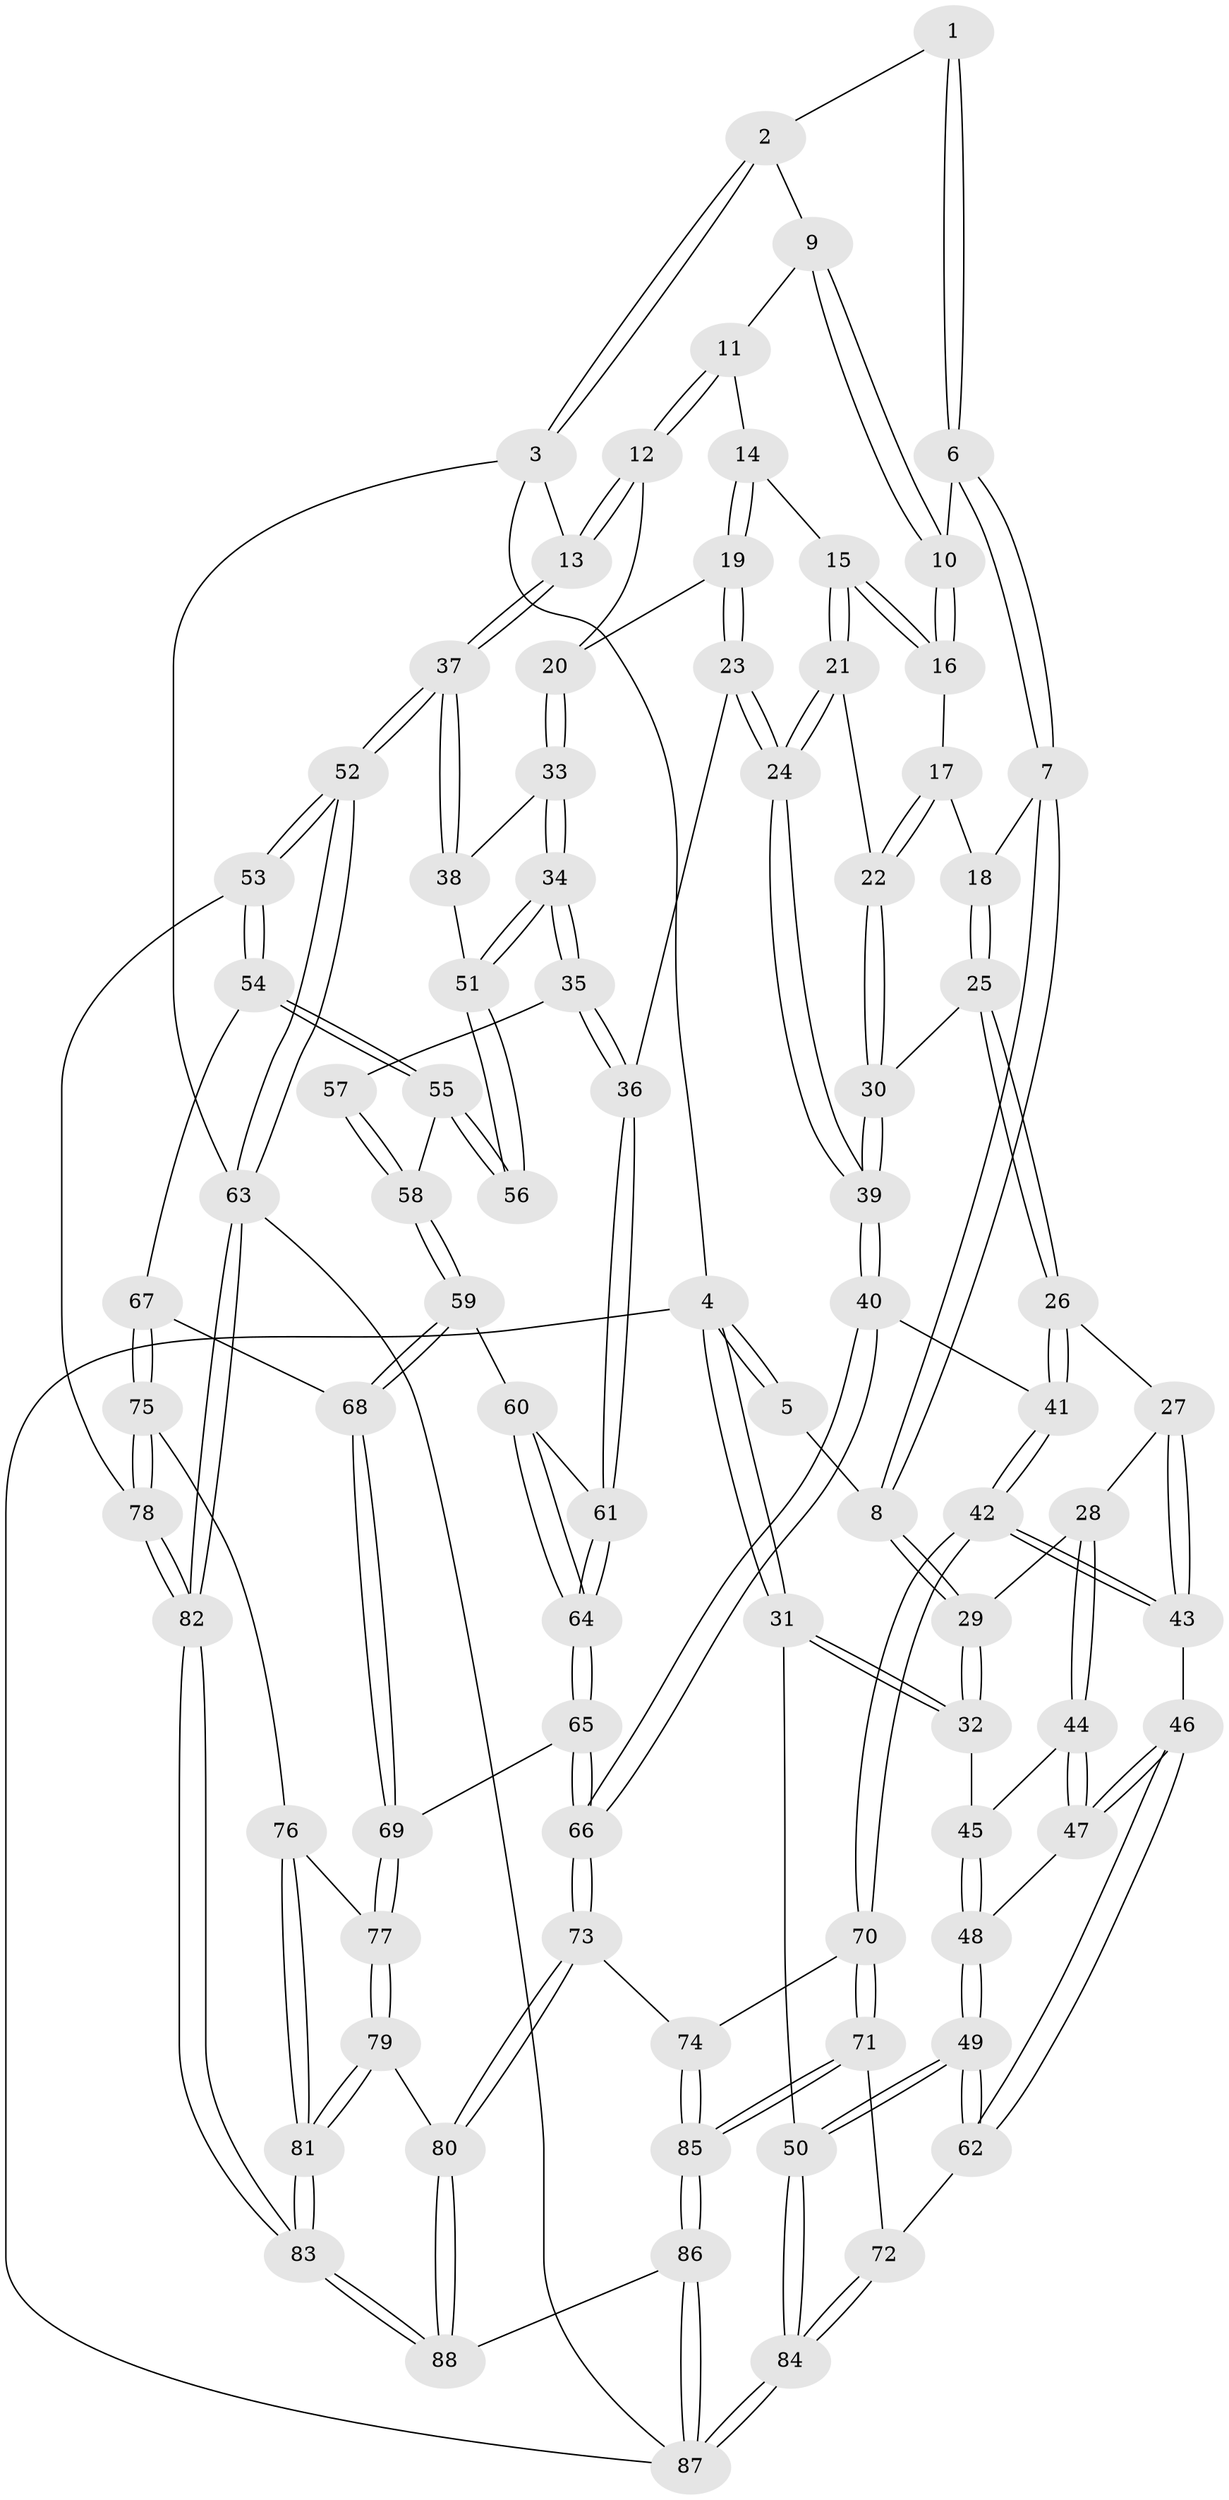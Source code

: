 // Generated by graph-tools (version 1.1) at 2025/27/03/09/25 03:27:15]
// undirected, 88 vertices, 217 edges
graph export_dot {
graph [start="1"]
  node [color=gray90,style=filled];
  1 [pos="+0.2164536945237372+0"];
  2 [pos="+0.4609831918327365+0"];
  3 [pos="+1+0"];
  4 [pos="+0+0"];
  5 [pos="+0.15460168410736572+0"];
  6 [pos="+0.20847514050838672+0.1757918999743132"];
  7 [pos="+0.17547726986991086+0.19369720963135303"];
  8 [pos="+0.08899193928110974+0.190800134169114"];
  9 [pos="+0.46889932140947754+0"];
  10 [pos="+0.2206820483762819+0.17085229265951782"];
  11 [pos="+0.48865852583897795+0.003990154770672021"];
  12 [pos="+0.9859013792701034+0.09356426317214125"];
  13 [pos="+1+0"];
  14 [pos="+0.5099462862100855+0.08458858191730212"];
  15 [pos="+0.4301765445459521+0.19169939413991643"];
  16 [pos="+0.354308293074197+0.235748625182145"];
  17 [pos="+0.3495251571269446+0.2438025398224778"];
  18 [pos="+0.2278444974810943+0.2616997103484573"];
  19 [pos="+0.5388209360327293+0.1173680373185057"];
  20 [pos="+0.7344626934765685+0.23552935478239306"];
  21 [pos="+0.4270360323941567+0.3023307241382362"];
  22 [pos="+0.32070962795525926+0.331143207469965"];
  23 [pos="+0.5215608219510861+0.4649326194144198"];
  24 [pos="+0.49821543988737166+0.4718067990720058"];
  25 [pos="+0.2858866720255306+0.3810939588949886"];
  26 [pos="+0.21921643229192986+0.4187086606773685"];
  27 [pos="+0.20245384910697672+0.4238544054542837"];
  28 [pos="+0.19779040026144953+0.42433304958764"];
  29 [pos="+0.025597049294969646+0.23262755477996738"];
  30 [pos="+0.28775105877181234+0.38108809613359695"];
  31 [pos="+0+0.2775141476851956"];
  32 [pos="+0+0.2740854235902256"];
  33 [pos="+0.7305881112513174+0.2830618236336093"];
  34 [pos="+0.6656984038940752+0.44754014396143105"];
  35 [pos="+0.6579598521371774+0.456396256069098"];
  36 [pos="+0.6381486600223287+0.47089744405139533"];
  37 [pos="+1+0.36448329191348067"];
  38 [pos="+0.9659409925565562+0.44332344549967573"];
  39 [pos="+0.46884709543158365+0.4892010017515949"];
  40 [pos="+0.4090624846374346+0.611353743367302"];
  41 [pos="+0.3519772064479888+0.6381504740196307"];
  42 [pos="+0.32157643959762117+0.6585026059154176"];
  43 [pos="+0.2721086137821161+0.654421515816478"];
  44 [pos="+0.14073382443188373+0.47967523332998413"];
  45 [pos="+0.008408102704703027+0.40406056875426205"];
  46 [pos="+0.26707776009702067+0.654804121080267"];
  47 [pos="+0.12163353608843516+0.5316729459924793"];
  48 [pos="+0.08109384116952403+0.5553890841108831"];
  49 [pos="+0+0.7242818146883392"];
  50 [pos="+0+0.7294878162147631"];
  51 [pos="+0.9522990639228299+0.45337885495219904"];
  52 [pos="+1+0.8081300722051121"];
  53 [pos="+1+0.8012241695512765"];
  54 [pos="+0.8991735104368423+0.6172564352040928"];
  55 [pos="+0.8841016302013883+0.5910106752443823"];
  56 [pos="+0.9418417648259148+0.4708012802875288"];
  57 [pos="+0.7879958952878625+0.53051525963393"];
  58 [pos="+0.848654479604789+0.5955487110404196"];
  59 [pos="+0.7745011809908336+0.6438402106854303"];
  60 [pos="+0.7690622305220678+0.6415700173719024"];
  61 [pos="+0.662971378372003+0.5550436784742152"];
  62 [pos="+0.0832815262392326+0.7619508501260991"];
  63 [pos="+1+1"];
  64 [pos="+0.6006427486075598+0.7769471887612699"];
  65 [pos="+0.5992423513342802+0.7801257296020139"];
  66 [pos="+0.5734203018923172+0.7827476330303968"];
  67 [pos="+0.8278263269259052+0.7371192433779363"];
  68 [pos="+0.7909668876049389+0.6989953700313525"];
  69 [pos="+0.6244796724838886+0.794087430417436"];
  70 [pos="+0.32727143267076486+0.7688982287466865"];
  71 [pos="+0.22964180373393284+0.902781473731512"];
  72 [pos="+0.19861563927842968+0.8880799935181494"];
  73 [pos="+0.4753141812939719+0.8937270127225453"];
  74 [pos="+0.46069573905719824+0.8885085349887458"];
  75 [pos="+0.875735267691278+0.8302659737305023"];
  76 [pos="+0.8598620540253045+0.8348440391717243"];
  77 [pos="+0.6739868731990901+0.8373117171111814"];
  78 [pos="+0.9172551674859375+0.8402330916134819"];
  79 [pos="+0.6789458644455927+0.9120571311526284"];
  80 [pos="+0.4849421872766382+0.994250896500304"];
  81 [pos="+0.7118281238936198+1"];
  82 [pos="+0.7948583434421305+1"];
  83 [pos="+0.707033416831747+1"];
  84 [pos="+0+1"];
  85 [pos="+0.24433303216392738+0.9284539651547273"];
  86 [pos="+0.2846143226777722+1"];
  87 [pos="+0+1"];
  88 [pos="+0.48361624773973755+1"];
  1 -- 2;
  1 -- 6;
  1 -- 6;
  2 -- 3;
  2 -- 3;
  2 -- 9;
  3 -- 4;
  3 -- 13;
  3 -- 63;
  4 -- 5;
  4 -- 5;
  4 -- 31;
  4 -- 31;
  4 -- 87;
  5 -- 8;
  6 -- 7;
  6 -- 7;
  6 -- 10;
  7 -- 8;
  7 -- 8;
  7 -- 18;
  8 -- 29;
  8 -- 29;
  9 -- 10;
  9 -- 10;
  9 -- 11;
  10 -- 16;
  10 -- 16;
  11 -- 12;
  11 -- 12;
  11 -- 14;
  12 -- 13;
  12 -- 13;
  12 -- 20;
  13 -- 37;
  13 -- 37;
  14 -- 15;
  14 -- 19;
  14 -- 19;
  15 -- 16;
  15 -- 16;
  15 -- 21;
  15 -- 21;
  16 -- 17;
  17 -- 18;
  17 -- 22;
  17 -- 22;
  18 -- 25;
  18 -- 25;
  19 -- 20;
  19 -- 23;
  19 -- 23;
  20 -- 33;
  20 -- 33;
  21 -- 22;
  21 -- 24;
  21 -- 24;
  22 -- 30;
  22 -- 30;
  23 -- 24;
  23 -- 24;
  23 -- 36;
  24 -- 39;
  24 -- 39;
  25 -- 26;
  25 -- 26;
  25 -- 30;
  26 -- 27;
  26 -- 41;
  26 -- 41;
  27 -- 28;
  27 -- 43;
  27 -- 43;
  28 -- 29;
  28 -- 44;
  28 -- 44;
  29 -- 32;
  29 -- 32;
  30 -- 39;
  30 -- 39;
  31 -- 32;
  31 -- 32;
  31 -- 50;
  32 -- 45;
  33 -- 34;
  33 -- 34;
  33 -- 38;
  34 -- 35;
  34 -- 35;
  34 -- 51;
  34 -- 51;
  35 -- 36;
  35 -- 36;
  35 -- 57;
  36 -- 61;
  36 -- 61;
  37 -- 38;
  37 -- 38;
  37 -- 52;
  37 -- 52;
  38 -- 51;
  39 -- 40;
  39 -- 40;
  40 -- 41;
  40 -- 66;
  40 -- 66;
  41 -- 42;
  41 -- 42;
  42 -- 43;
  42 -- 43;
  42 -- 70;
  42 -- 70;
  43 -- 46;
  44 -- 45;
  44 -- 47;
  44 -- 47;
  45 -- 48;
  45 -- 48;
  46 -- 47;
  46 -- 47;
  46 -- 62;
  46 -- 62;
  47 -- 48;
  48 -- 49;
  48 -- 49;
  49 -- 50;
  49 -- 50;
  49 -- 62;
  49 -- 62;
  50 -- 84;
  50 -- 84;
  51 -- 56;
  51 -- 56;
  52 -- 53;
  52 -- 53;
  52 -- 63;
  52 -- 63;
  53 -- 54;
  53 -- 54;
  53 -- 78;
  54 -- 55;
  54 -- 55;
  54 -- 67;
  55 -- 56;
  55 -- 56;
  55 -- 58;
  57 -- 58;
  57 -- 58;
  58 -- 59;
  58 -- 59;
  59 -- 60;
  59 -- 68;
  59 -- 68;
  60 -- 61;
  60 -- 64;
  60 -- 64;
  61 -- 64;
  61 -- 64;
  62 -- 72;
  63 -- 82;
  63 -- 82;
  63 -- 87;
  64 -- 65;
  64 -- 65;
  65 -- 66;
  65 -- 66;
  65 -- 69;
  66 -- 73;
  66 -- 73;
  67 -- 68;
  67 -- 75;
  67 -- 75;
  68 -- 69;
  68 -- 69;
  69 -- 77;
  69 -- 77;
  70 -- 71;
  70 -- 71;
  70 -- 74;
  71 -- 72;
  71 -- 85;
  71 -- 85;
  72 -- 84;
  72 -- 84;
  73 -- 74;
  73 -- 80;
  73 -- 80;
  74 -- 85;
  74 -- 85;
  75 -- 76;
  75 -- 78;
  75 -- 78;
  76 -- 77;
  76 -- 81;
  76 -- 81;
  77 -- 79;
  77 -- 79;
  78 -- 82;
  78 -- 82;
  79 -- 80;
  79 -- 81;
  79 -- 81;
  80 -- 88;
  80 -- 88;
  81 -- 83;
  81 -- 83;
  82 -- 83;
  82 -- 83;
  83 -- 88;
  83 -- 88;
  84 -- 87;
  84 -- 87;
  85 -- 86;
  85 -- 86;
  86 -- 87;
  86 -- 87;
  86 -- 88;
}
